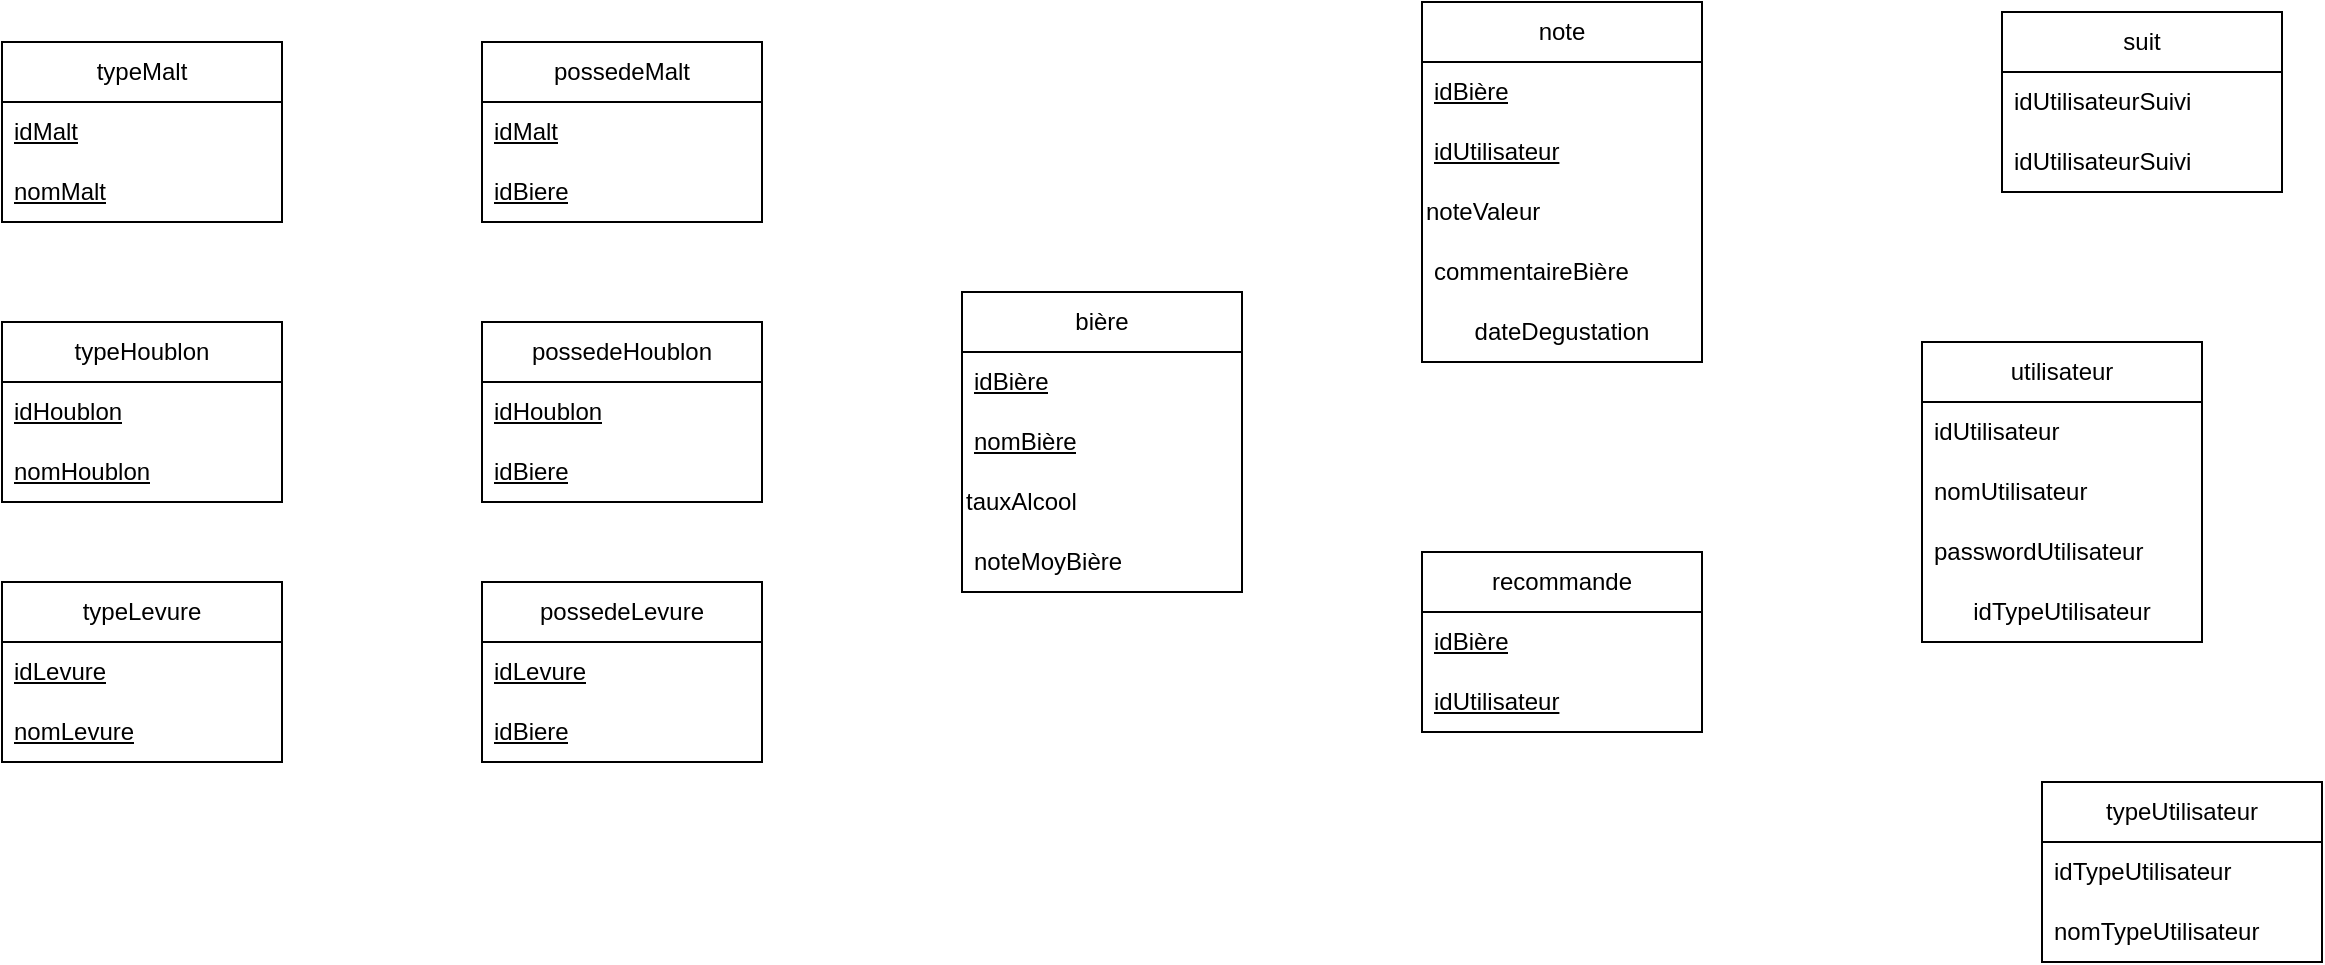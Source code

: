 <mxfile version="20.5.3" type="device"><diagram id="oi-TfzSfWjJ9aQHBR3kk" name="Page-1"><mxGraphModel dx="415" dy="913" grid="1" gridSize="10" guides="1" tooltips="1" connect="1" arrows="1" fold="1" page="1" pageScale="1" pageWidth="827" pageHeight="1169" math="0" shadow="0"><root><mxCell id="0"/><mxCell id="1" parent="0"/><mxCell id="yBZhy1rYCWwCpkZZFPn6-1" value="typeMalt" style="swimlane;fontStyle=0;childLayout=stackLayout;horizontal=1;startSize=30;horizontalStack=0;resizeParent=1;resizeParentMax=0;resizeLast=0;collapsible=1;marginBottom=0;whiteSpace=wrap;html=1;" vertex="1" parent="1"><mxGeometry x="130" y="140" width="140" height="90" as="geometry"/></mxCell><mxCell id="yBZhy1rYCWwCpkZZFPn6-2" value="&lt;u&gt;idMalt&lt;/u&gt;" style="text;strokeColor=none;fillColor=none;align=left;verticalAlign=middle;spacingLeft=4;spacingRight=4;overflow=hidden;points=[[0,0.5],[1,0.5]];portConstraint=eastwest;rotatable=0;whiteSpace=wrap;html=1;" vertex="1" parent="yBZhy1rYCWwCpkZZFPn6-1"><mxGeometry y="30" width="140" height="30" as="geometry"/></mxCell><mxCell id="yBZhy1rYCWwCpkZZFPn6-3" value="&lt;u&gt;nomMalt&lt;/u&gt;" style="text;strokeColor=none;fillColor=none;align=left;verticalAlign=middle;spacingLeft=4;spacingRight=4;overflow=hidden;points=[[0,0.5],[1,0.5]];portConstraint=eastwest;rotatable=0;whiteSpace=wrap;html=1;" vertex="1" parent="yBZhy1rYCWwCpkZZFPn6-1"><mxGeometry y="60" width="140" height="30" as="geometry"/></mxCell><mxCell id="yBZhy1rYCWwCpkZZFPn6-5" value="typeHoublon" style="swimlane;fontStyle=0;childLayout=stackLayout;horizontal=1;startSize=30;horizontalStack=0;resizeParent=1;resizeParentMax=0;resizeLast=0;collapsible=1;marginBottom=0;whiteSpace=wrap;html=1;" vertex="1" parent="1"><mxGeometry x="130" y="280" width="140" height="90" as="geometry"/></mxCell><mxCell id="yBZhy1rYCWwCpkZZFPn6-6" value="&lt;u&gt;idHoublon&lt;/u&gt;" style="text;strokeColor=none;fillColor=none;align=left;verticalAlign=middle;spacingLeft=4;spacingRight=4;overflow=hidden;points=[[0,0.5],[1,0.5]];portConstraint=eastwest;rotatable=0;whiteSpace=wrap;html=1;" vertex="1" parent="yBZhy1rYCWwCpkZZFPn6-5"><mxGeometry y="30" width="140" height="30" as="geometry"/></mxCell><mxCell id="yBZhy1rYCWwCpkZZFPn6-7" value="&lt;u&gt;nomHoublon&lt;/u&gt;" style="text;strokeColor=none;fillColor=none;align=left;verticalAlign=middle;spacingLeft=4;spacingRight=4;overflow=hidden;points=[[0,0.5],[1,0.5]];portConstraint=eastwest;rotatable=0;whiteSpace=wrap;html=1;" vertex="1" parent="yBZhy1rYCWwCpkZZFPn6-5"><mxGeometry y="60" width="140" height="30" as="geometry"/></mxCell><mxCell id="yBZhy1rYCWwCpkZZFPn6-8" value="typeLevure" style="swimlane;fontStyle=0;childLayout=stackLayout;horizontal=1;startSize=30;horizontalStack=0;resizeParent=1;resizeParentMax=0;resizeLast=0;collapsible=1;marginBottom=0;whiteSpace=wrap;html=1;" vertex="1" parent="1"><mxGeometry x="130" y="410" width="140" height="90" as="geometry"/></mxCell><mxCell id="yBZhy1rYCWwCpkZZFPn6-9" value="&lt;u&gt;idLevure&lt;/u&gt;" style="text;strokeColor=none;fillColor=none;align=left;verticalAlign=middle;spacingLeft=4;spacingRight=4;overflow=hidden;points=[[0,0.5],[1,0.5]];portConstraint=eastwest;rotatable=0;whiteSpace=wrap;html=1;" vertex="1" parent="yBZhy1rYCWwCpkZZFPn6-8"><mxGeometry y="30" width="140" height="30" as="geometry"/></mxCell><mxCell id="yBZhy1rYCWwCpkZZFPn6-10" value="&lt;u&gt;nomLevure&lt;/u&gt;" style="text;strokeColor=none;fillColor=none;align=left;verticalAlign=middle;spacingLeft=4;spacingRight=4;overflow=hidden;points=[[0,0.5],[1,0.5]];portConstraint=eastwest;rotatable=0;whiteSpace=wrap;html=1;" vertex="1" parent="yBZhy1rYCWwCpkZZFPn6-8"><mxGeometry y="60" width="140" height="30" as="geometry"/></mxCell><mxCell id="yBZhy1rYCWwCpkZZFPn6-11" value="possedeMalt" style="swimlane;fontStyle=0;childLayout=stackLayout;horizontal=1;startSize=30;horizontalStack=0;resizeParent=1;resizeParentMax=0;resizeLast=0;collapsible=1;marginBottom=0;whiteSpace=wrap;html=1;" vertex="1" parent="1"><mxGeometry x="370" y="140" width="140" height="90" as="geometry"/></mxCell><mxCell id="yBZhy1rYCWwCpkZZFPn6-12" value="&lt;u&gt;idMalt&lt;/u&gt;" style="text;strokeColor=none;fillColor=none;align=left;verticalAlign=middle;spacingLeft=4;spacingRight=4;overflow=hidden;points=[[0,0.5],[1,0.5]];portConstraint=eastwest;rotatable=0;whiteSpace=wrap;html=1;" vertex="1" parent="yBZhy1rYCWwCpkZZFPn6-11"><mxGeometry y="30" width="140" height="30" as="geometry"/></mxCell><mxCell id="yBZhy1rYCWwCpkZZFPn6-13" value="&lt;u&gt;idBiere&lt;/u&gt;" style="text;strokeColor=none;fillColor=none;align=left;verticalAlign=middle;spacingLeft=4;spacingRight=4;overflow=hidden;points=[[0,0.5],[1,0.5]];portConstraint=eastwest;rotatable=0;whiteSpace=wrap;html=1;" vertex="1" parent="yBZhy1rYCWwCpkZZFPn6-11"><mxGeometry y="60" width="140" height="30" as="geometry"/></mxCell><mxCell id="yBZhy1rYCWwCpkZZFPn6-14" value="possedeHoublon" style="swimlane;fontStyle=0;childLayout=stackLayout;horizontal=1;startSize=30;horizontalStack=0;resizeParent=1;resizeParentMax=0;resizeLast=0;collapsible=1;marginBottom=0;whiteSpace=wrap;html=1;" vertex="1" parent="1"><mxGeometry x="370" y="280" width="140" height="90" as="geometry"/></mxCell><mxCell id="yBZhy1rYCWwCpkZZFPn6-15" value="&lt;u&gt;idHoublon&lt;/u&gt;" style="text;strokeColor=none;fillColor=none;align=left;verticalAlign=middle;spacingLeft=4;spacingRight=4;overflow=hidden;points=[[0,0.5],[1,0.5]];portConstraint=eastwest;rotatable=0;whiteSpace=wrap;html=1;" vertex="1" parent="yBZhy1rYCWwCpkZZFPn6-14"><mxGeometry y="30" width="140" height="30" as="geometry"/></mxCell><mxCell id="yBZhy1rYCWwCpkZZFPn6-16" value="&lt;u&gt;idBiere&lt;/u&gt;" style="text;strokeColor=none;fillColor=none;align=left;verticalAlign=middle;spacingLeft=4;spacingRight=4;overflow=hidden;points=[[0,0.5],[1,0.5]];portConstraint=eastwest;rotatable=0;whiteSpace=wrap;html=1;" vertex="1" parent="yBZhy1rYCWwCpkZZFPn6-14"><mxGeometry y="60" width="140" height="30" as="geometry"/></mxCell><mxCell id="yBZhy1rYCWwCpkZZFPn6-17" value="possedeLevure" style="swimlane;fontStyle=0;childLayout=stackLayout;horizontal=1;startSize=30;horizontalStack=0;resizeParent=1;resizeParentMax=0;resizeLast=0;collapsible=1;marginBottom=0;whiteSpace=wrap;html=1;" vertex="1" parent="1"><mxGeometry x="370" y="410" width="140" height="90" as="geometry"/></mxCell><mxCell id="yBZhy1rYCWwCpkZZFPn6-18" value="&lt;u&gt;idLevure&lt;/u&gt;" style="text;strokeColor=none;fillColor=none;align=left;verticalAlign=middle;spacingLeft=4;spacingRight=4;overflow=hidden;points=[[0,0.5],[1,0.5]];portConstraint=eastwest;rotatable=0;whiteSpace=wrap;html=1;" vertex="1" parent="yBZhy1rYCWwCpkZZFPn6-17"><mxGeometry y="30" width="140" height="30" as="geometry"/></mxCell><mxCell id="yBZhy1rYCWwCpkZZFPn6-19" value="&lt;u&gt;idBiere&lt;/u&gt;" style="text;strokeColor=none;fillColor=none;align=left;verticalAlign=middle;spacingLeft=4;spacingRight=4;overflow=hidden;points=[[0,0.5],[1,0.5]];portConstraint=eastwest;rotatable=0;whiteSpace=wrap;html=1;" vertex="1" parent="yBZhy1rYCWwCpkZZFPn6-17"><mxGeometry y="60" width="140" height="30" as="geometry"/></mxCell><mxCell id="yBZhy1rYCWwCpkZZFPn6-20" value="bière" style="swimlane;fontStyle=0;childLayout=stackLayout;horizontal=1;startSize=30;horizontalStack=0;resizeParent=1;resizeParentMax=0;resizeLast=0;collapsible=1;marginBottom=0;whiteSpace=wrap;html=1;" vertex="1" parent="1"><mxGeometry x="610" y="265" width="140" height="150" as="geometry"/></mxCell><mxCell id="yBZhy1rYCWwCpkZZFPn6-21" value="&lt;u&gt;idBière&lt;/u&gt;" style="text;strokeColor=none;fillColor=none;align=left;verticalAlign=middle;spacingLeft=4;spacingRight=4;overflow=hidden;points=[[0,0.5],[1,0.5]];portConstraint=eastwest;rotatable=0;whiteSpace=wrap;html=1;" vertex="1" parent="yBZhy1rYCWwCpkZZFPn6-20"><mxGeometry y="30" width="140" height="30" as="geometry"/></mxCell><mxCell id="yBZhy1rYCWwCpkZZFPn6-22" value="&lt;u&gt;nomBière&lt;/u&gt;" style="text;strokeColor=none;fillColor=none;align=left;verticalAlign=middle;spacingLeft=4;spacingRight=4;overflow=hidden;points=[[0,0.5],[1,0.5]];portConstraint=eastwest;rotatable=0;whiteSpace=wrap;html=1;" vertex="1" parent="yBZhy1rYCWwCpkZZFPn6-20"><mxGeometry y="60" width="140" height="30" as="geometry"/></mxCell><mxCell id="yBZhy1rYCWwCpkZZFPn6-24" value="tauxAlcool" style="text;html=1;strokeColor=none;fillColor=none;align=left;verticalAlign=middle;whiteSpace=wrap;rounded=0;" vertex="1" parent="yBZhy1rYCWwCpkZZFPn6-20"><mxGeometry y="90" width="140" height="30" as="geometry"/></mxCell><mxCell id="yBZhy1rYCWwCpkZZFPn6-23" value="noteMoyBière" style="text;strokeColor=none;fillColor=none;align=left;verticalAlign=middle;spacingLeft=4;spacingRight=4;overflow=hidden;points=[[0,0.5],[1,0.5]];portConstraint=eastwest;rotatable=0;whiteSpace=wrap;html=1;" vertex="1" parent="yBZhy1rYCWwCpkZZFPn6-20"><mxGeometry y="120" width="140" height="30" as="geometry"/></mxCell><mxCell id="yBZhy1rYCWwCpkZZFPn6-25" value="note" style="swimlane;fontStyle=0;childLayout=stackLayout;horizontal=1;startSize=30;horizontalStack=0;resizeParent=1;resizeParentMax=0;resizeLast=0;collapsible=1;marginBottom=0;whiteSpace=wrap;html=1;" vertex="1" parent="1"><mxGeometry x="840" y="120" width="140" height="180" as="geometry"/></mxCell><mxCell id="yBZhy1rYCWwCpkZZFPn6-26" value="&lt;u&gt;idBière&lt;/u&gt;" style="text;strokeColor=none;fillColor=none;align=left;verticalAlign=middle;spacingLeft=4;spacingRight=4;overflow=hidden;points=[[0,0.5],[1,0.5]];portConstraint=eastwest;rotatable=0;whiteSpace=wrap;html=1;" vertex="1" parent="yBZhy1rYCWwCpkZZFPn6-25"><mxGeometry y="30" width="140" height="30" as="geometry"/></mxCell><mxCell id="yBZhy1rYCWwCpkZZFPn6-27" value="&lt;u&gt;idUtilisateur&lt;/u&gt;" style="text;strokeColor=none;fillColor=none;align=left;verticalAlign=middle;spacingLeft=4;spacingRight=4;overflow=hidden;points=[[0,0.5],[1,0.5]];portConstraint=eastwest;rotatable=0;whiteSpace=wrap;html=1;" vertex="1" parent="yBZhy1rYCWwCpkZZFPn6-25"><mxGeometry y="60" width="140" height="30" as="geometry"/></mxCell><mxCell id="yBZhy1rYCWwCpkZZFPn6-28" value="noteValeur" style="text;html=1;strokeColor=none;fillColor=none;align=left;verticalAlign=middle;whiteSpace=wrap;rounded=0;" vertex="1" parent="yBZhy1rYCWwCpkZZFPn6-25"><mxGeometry y="90" width="140" height="30" as="geometry"/></mxCell><mxCell id="yBZhy1rYCWwCpkZZFPn6-29" value="commentaireBière" style="text;strokeColor=none;fillColor=none;align=left;verticalAlign=middle;spacingLeft=4;spacingRight=4;overflow=hidden;points=[[0,0.5],[1,0.5]];portConstraint=eastwest;rotatable=0;whiteSpace=wrap;html=1;" vertex="1" parent="yBZhy1rYCWwCpkZZFPn6-25"><mxGeometry y="120" width="140" height="30" as="geometry"/></mxCell><mxCell id="yBZhy1rYCWwCpkZZFPn6-30" value="dateDegustation" style="text;html=1;strokeColor=none;fillColor=none;align=center;verticalAlign=middle;whiteSpace=wrap;rounded=0;" vertex="1" parent="yBZhy1rYCWwCpkZZFPn6-25"><mxGeometry y="150" width="140" height="30" as="geometry"/></mxCell><mxCell id="yBZhy1rYCWwCpkZZFPn6-31" value="recommande" style="swimlane;fontStyle=0;childLayout=stackLayout;horizontal=1;startSize=30;horizontalStack=0;resizeParent=1;resizeParentMax=0;resizeLast=0;collapsible=1;marginBottom=0;whiteSpace=wrap;html=1;" vertex="1" parent="1"><mxGeometry x="840" y="395" width="140" height="90" as="geometry"/></mxCell><mxCell id="yBZhy1rYCWwCpkZZFPn6-32" value="&lt;u&gt;idBière&lt;/u&gt;" style="text;strokeColor=none;fillColor=none;align=left;verticalAlign=middle;spacingLeft=4;spacingRight=4;overflow=hidden;points=[[0,0.5],[1,0.5]];portConstraint=eastwest;rotatable=0;whiteSpace=wrap;html=1;" vertex="1" parent="yBZhy1rYCWwCpkZZFPn6-31"><mxGeometry y="30" width="140" height="30" as="geometry"/></mxCell><mxCell id="yBZhy1rYCWwCpkZZFPn6-33" value="&lt;u&gt;idUtilisateur&lt;/u&gt;" style="text;strokeColor=none;fillColor=none;align=left;verticalAlign=middle;spacingLeft=4;spacingRight=4;overflow=hidden;points=[[0,0.5],[1,0.5]];portConstraint=eastwest;rotatable=0;whiteSpace=wrap;html=1;" vertex="1" parent="yBZhy1rYCWwCpkZZFPn6-31"><mxGeometry y="60" width="140" height="30" as="geometry"/></mxCell><mxCell id="yBZhy1rYCWwCpkZZFPn6-35" value="utilisateur" style="swimlane;fontStyle=0;childLayout=stackLayout;horizontal=1;startSize=30;horizontalStack=0;resizeParent=1;resizeParentMax=0;resizeLast=0;collapsible=1;marginBottom=0;whiteSpace=wrap;html=1;" vertex="1" parent="1"><mxGeometry x="1090" y="290" width="140" height="150" as="geometry"/></mxCell><mxCell id="yBZhy1rYCWwCpkZZFPn6-36" value="idUtilisateur" style="text;strokeColor=none;fillColor=none;align=left;verticalAlign=middle;spacingLeft=4;spacingRight=4;overflow=hidden;points=[[0,0.5],[1,0.5]];portConstraint=eastwest;rotatable=0;whiteSpace=wrap;html=1;" vertex="1" parent="yBZhy1rYCWwCpkZZFPn6-35"><mxGeometry y="30" width="140" height="30" as="geometry"/></mxCell><mxCell id="yBZhy1rYCWwCpkZZFPn6-37" value="nomUtilisateur" style="text;strokeColor=none;fillColor=none;align=left;verticalAlign=middle;spacingLeft=4;spacingRight=4;overflow=hidden;points=[[0,0.5],[1,0.5]];portConstraint=eastwest;rotatable=0;whiteSpace=wrap;html=1;" vertex="1" parent="yBZhy1rYCWwCpkZZFPn6-35"><mxGeometry y="60" width="140" height="30" as="geometry"/></mxCell><mxCell id="yBZhy1rYCWwCpkZZFPn6-38" value="passwordUtilisateur" style="text;strokeColor=none;fillColor=none;align=left;verticalAlign=middle;spacingLeft=4;spacingRight=4;overflow=hidden;points=[[0,0.5],[1,0.5]];portConstraint=eastwest;rotatable=0;whiteSpace=wrap;html=1;" vertex="1" parent="yBZhy1rYCWwCpkZZFPn6-35"><mxGeometry y="90" width="140" height="30" as="geometry"/></mxCell><mxCell id="yBZhy1rYCWwCpkZZFPn6-39" value="idTypeUtilisateur" style="text;html=1;strokeColor=none;fillColor=none;align=center;verticalAlign=middle;whiteSpace=wrap;rounded=0;" vertex="1" parent="yBZhy1rYCWwCpkZZFPn6-35"><mxGeometry y="120" width="140" height="30" as="geometry"/></mxCell><mxCell id="yBZhy1rYCWwCpkZZFPn6-40" value="suit" style="swimlane;fontStyle=0;childLayout=stackLayout;horizontal=1;startSize=30;horizontalStack=0;resizeParent=1;resizeParentMax=0;resizeLast=0;collapsible=1;marginBottom=0;whiteSpace=wrap;html=1;" vertex="1" parent="1"><mxGeometry x="1130" y="125" width="140" height="90" as="geometry"/></mxCell><mxCell id="yBZhy1rYCWwCpkZZFPn6-41" value="idUtilisateurSuivi" style="text;strokeColor=none;fillColor=none;align=left;verticalAlign=middle;spacingLeft=4;spacingRight=4;overflow=hidden;points=[[0,0.5],[1,0.5]];portConstraint=eastwest;rotatable=0;whiteSpace=wrap;html=1;" vertex="1" parent="yBZhy1rYCWwCpkZZFPn6-40"><mxGeometry y="30" width="140" height="30" as="geometry"/></mxCell><mxCell id="yBZhy1rYCWwCpkZZFPn6-42" value="idUtilisateurSuivi" style="text;strokeColor=none;fillColor=none;align=left;verticalAlign=middle;spacingLeft=4;spacingRight=4;overflow=hidden;points=[[0,0.5],[1,0.5]];portConstraint=eastwest;rotatable=0;whiteSpace=wrap;html=1;" vertex="1" parent="yBZhy1rYCWwCpkZZFPn6-40"><mxGeometry y="60" width="140" height="30" as="geometry"/></mxCell><mxCell id="yBZhy1rYCWwCpkZZFPn6-44" value="typeUtilisateur" style="swimlane;fontStyle=0;childLayout=stackLayout;horizontal=1;startSize=30;horizontalStack=0;resizeParent=1;resizeParentMax=0;resizeLast=0;collapsible=1;marginBottom=0;whiteSpace=wrap;html=1;" vertex="1" parent="1"><mxGeometry x="1150" y="510" width="140" height="90" as="geometry"/></mxCell><mxCell id="yBZhy1rYCWwCpkZZFPn6-45" value="idTypeUtilisateur" style="text;strokeColor=none;fillColor=none;align=left;verticalAlign=middle;spacingLeft=4;spacingRight=4;overflow=hidden;points=[[0,0.5],[1,0.5]];portConstraint=eastwest;rotatable=0;whiteSpace=wrap;html=1;" vertex="1" parent="yBZhy1rYCWwCpkZZFPn6-44"><mxGeometry y="30" width="140" height="30" as="geometry"/></mxCell><mxCell id="yBZhy1rYCWwCpkZZFPn6-46" value="nomTypeUtilisateur" style="text;strokeColor=none;fillColor=none;align=left;verticalAlign=middle;spacingLeft=4;spacingRight=4;overflow=hidden;points=[[0,0.5],[1,0.5]];portConstraint=eastwest;rotatable=0;whiteSpace=wrap;html=1;" vertex="1" parent="yBZhy1rYCWwCpkZZFPn6-44"><mxGeometry y="60" width="140" height="30" as="geometry"/></mxCell></root></mxGraphModel></diagram></mxfile>